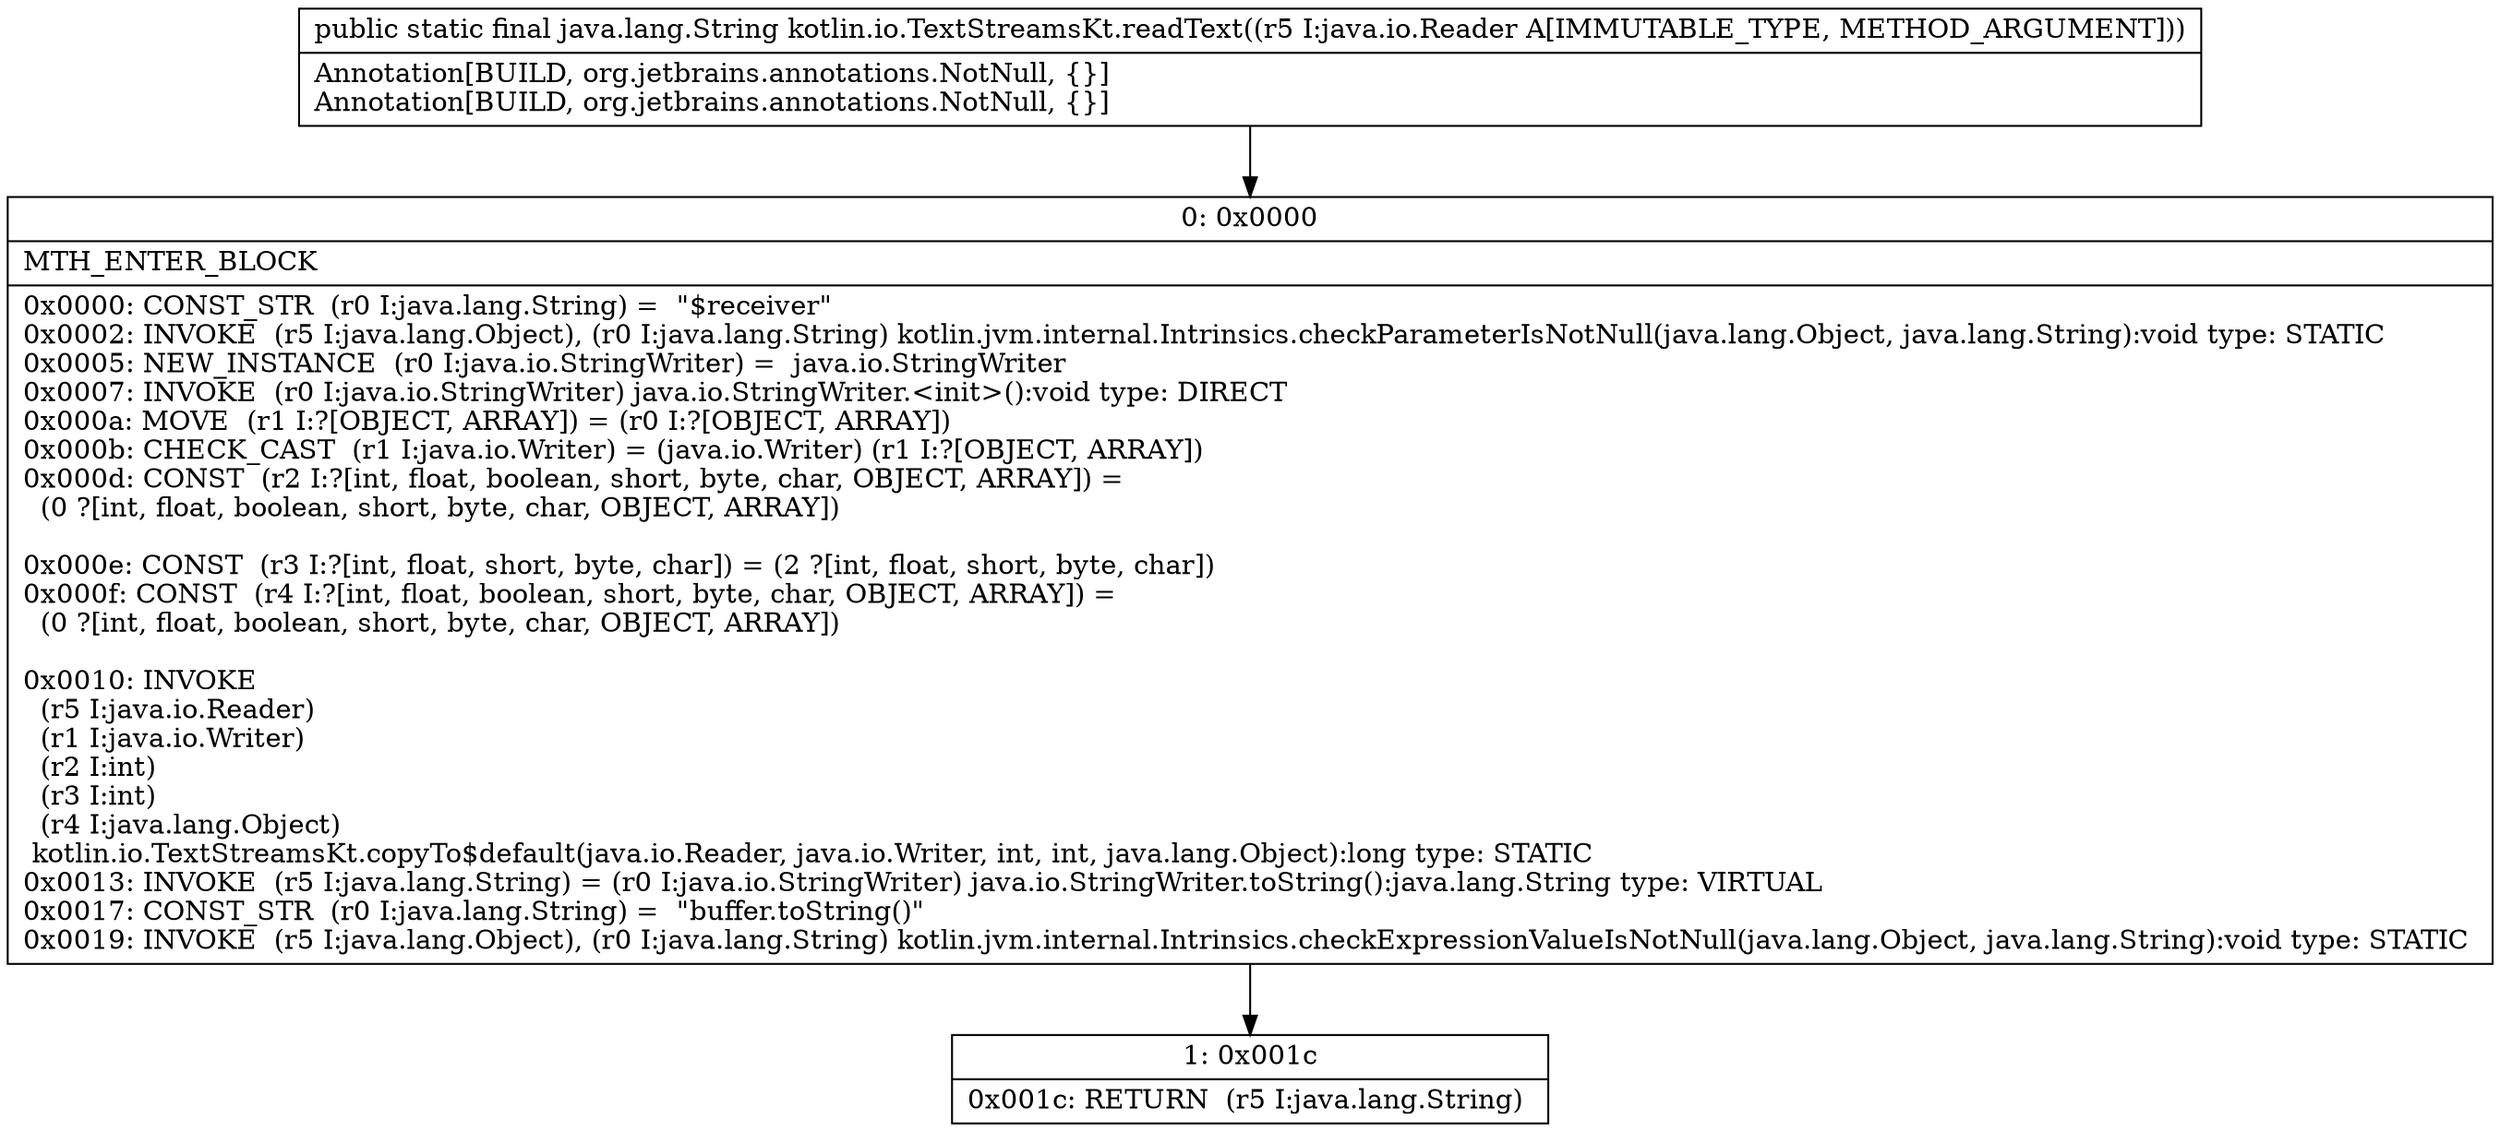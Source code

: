 digraph "CFG forkotlin.io.TextStreamsKt.readText(Ljava\/io\/Reader;)Ljava\/lang\/String;" {
Node_0 [shape=record,label="{0\:\ 0x0000|MTH_ENTER_BLOCK\l|0x0000: CONST_STR  (r0 I:java.lang.String) =  \"$receiver\" \l0x0002: INVOKE  (r5 I:java.lang.Object), (r0 I:java.lang.String) kotlin.jvm.internal.Intrinsics.checkParameterIsNotNull(java.lang.Object, java.lang.String):void type: STATIC \l0x0005: NEW_INSTANCE  (r0 I:java.io.StringWriter) =  java.io.StringWriter \l0x0007: INVOKE  (r0 I:java.io.StringWriter) java.io.StringWriter.\<init\>():void type: DIRECT \l0x000a: MOVE  (r1 I:?[OBJECT, ARRAY]) = (r0 I:?[OBJECT, ARRAY]) \l0x000b: CHECK_CAST  (r1 I:java.io.Writer) = (java.io.Writer) (r1 I:?[OBJECT, ARRAY]) \l0x000d: CONST  (r2 I:?[int, float, boolean, short, byte, char, OBJECT, ARRAY]) = \l  (0 ?[int, float, boolean, short, byte, char, OBJECT, ARRAY])\l \l0x000e: CONST  (r3 I:?[int, float, short, byte, char]) = (2 ?[int, float, short, byte, char]) \l0x000f: CONST  (r4 I:?[int, float, boolean, short, byte, char, OBJECT, ARRAY]) = \l  (0 ?[int, float, boolean, short, byte, char, OBJECT, ARRAY])\l \l0x0010: INVOKE  \l  (r5 I:java.io.Reader)\l  (r1 I:java.io.Writer)\l  (r2 I:int)\l  (r3 I:int)\l  (r4 I:java.lang.Object)\l kotlin.io.TextStreamsKt.copyTo$default(java.io.Reader, java.io.Writer, int, int, java.lang.Object):long type: STATIC \l0x0013: INVOKE  (r5 I:java.lang.String) = (r0 I:java.io.StringWriter) java.io.StringWriter.toString():java.lang.String type: VIRTUAL \l0x0017: CONST_STR  (r0 I:java.lang.String) =  \"buffer.toString()\" \l0x0019: INVOKE  (r5 I:java.lang.Object), (r0 I:java.lang.String) kotlin.jvm.internal.Intrinsics.checkExpressionValueIsNotNull(java.lang.Object, java.lang.String):void type: STATIC \l}"];
Node_1 [shape=record,label="{1\:\ 0x001c|0x001c: RETURN  (r5 I:java.lang.String) \l}"];
MethodNode[shape=record,label="{public static final java.lang.String kotlin.io.TextStreamsKt.readText((r5 I:java.io.Reader A[IMMUTABLE_TYPE, METHOD_ARGUMENT]))  | Annotation[BUILD, org.jetbrains.annotations.NotNull, \{\}]\lAnnotation[BUILD, org.jetbrains.annotations.NotNull, \{\}]\l}"];
MethodNode -> Node_0;
Node_0 -> Node_1;
}


